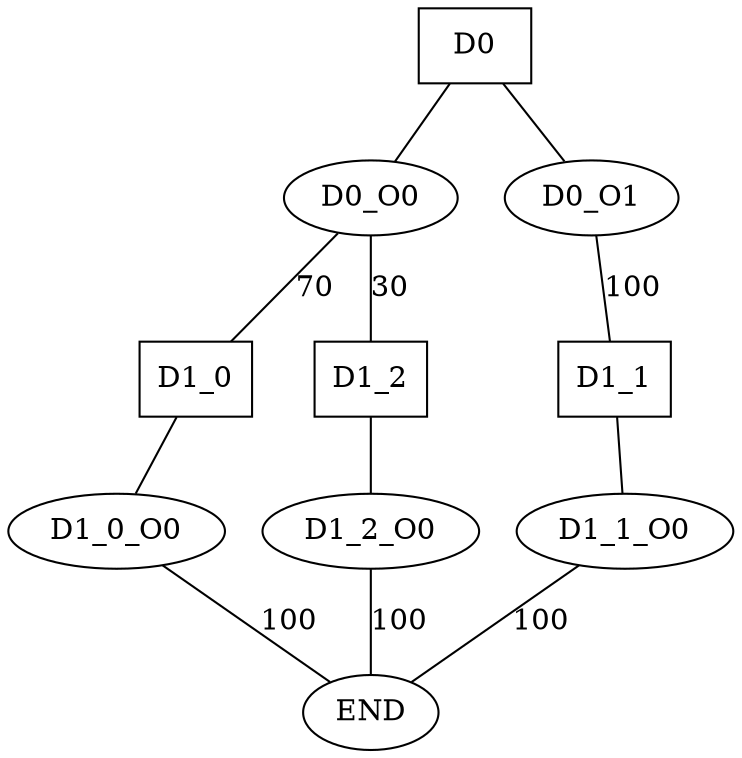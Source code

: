 graph xmltest  {
  size="10,10";
  D0 [shape=box];
  D0 -- D0_O0;
  D0_O0 -- D1_0 [ label="70" ];
  D0_O0 -- D1_2 [ label="30" ];
  D0 -- D0_O1;
  D0_O1 -- D1_1 [ label="100" ];
  D1_0 [shape=box];
  D1_0 -- D1_0_O0;
  D1_0_O0 -- END [ label="100" ];
  D1_1 [shape=box];
  D1_1 -- D1_1_O0;
  D1_1_O0 -- END [ label="100" ];
  D1_2 [shape=box];
  D1_2 -- D1_2_O0;
  D1_2_O0 -- END [ label="100" ];
}

